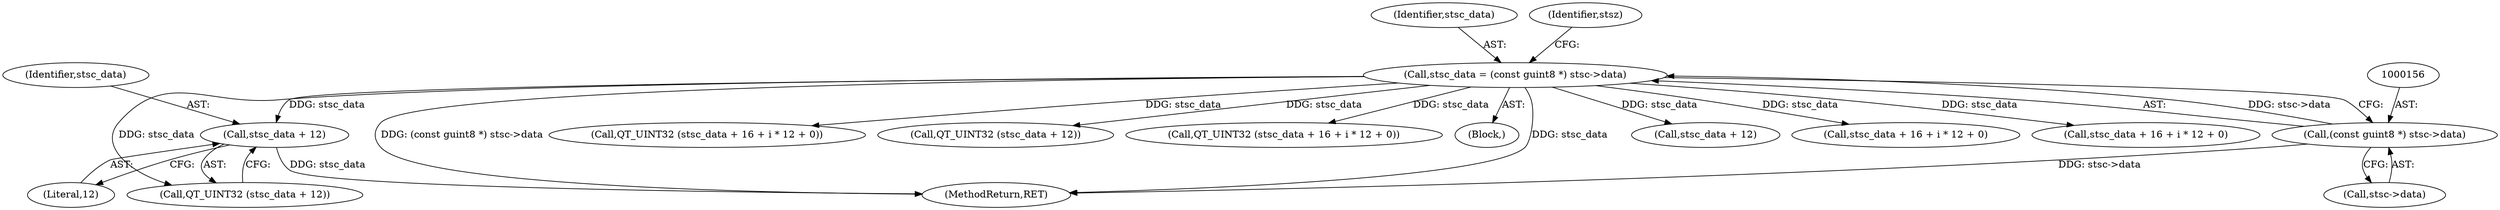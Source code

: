 digraph "0_gstreamer_bdc20b9baf13564d9a061343416395f8f9a92b53@pointer" {
"1000313" [label="(Call,stsc_data + 12)"];
"1000153" [label="(Call,stsc_data = (const guint8 *) stsc->data)"];
"1000155" [label="(Call,(const guint8 *) stsc->data)"];
"1000154" [label="(Identifier,stsc_data)"];
"1000313" [label="(Call,stsc_data + 12)"];
"1000153" [label="(Call,stsc_data = (const guint8 *) stsc->data)"];
"1000335" [label="(Call,QT_UINT32 (stsc_data + 16 + i * 12 + 0))"];
"1000709" [label="(Call,QT_UINT32 (stsc_data + 12))"];
"1000157" [label="(Call,stsc->data)"];
"1000739" [label="(Call,QT_UINT32 (stsc_data + 16 + i * 12 + 0))"];
"1000312" [label="(Call,QT_UINT32 (stsc_data + 12))"];
"1001044" [label="(MethodReturn,RET)"];
"1000121" [label="(Block,)"];
"1000710" [label="(Call,stsc_data + 12)"];
"1000163" [label="(Identifier,stsz)"];
"1000336" [label="(Call,stsc_data + 16 + i * 12 + 0)"];
"1000314" [label="(Identifier,stsc_data)"];
"1000740" [label="(Call,stsc_data + 16 + i * 12 + 0)"];
"1000315" [label="(Literal,12)"];
"1000155" [label="(Call,(const guint8 *) stsc->data)"];
"1000313" -> "1000312"  [label="AST: "];
"1000313" -> "1000315"  [label="CFG: "];
"1000314" -> "1000313"  [label="AST: "];
"1000315" -> "1000313"  [label="AST: "];
"1000312" -> "1000313"  [label="CFG: "];
"1000313" -> "1001044"  [label="DDG: stsc_data"];
"1000153" -> "1000313"  [label="DDG: stsc_data"];
"1000153" -> "1000121"  [label="AST: "];
"1000153" -> "1000155"  [label="CFG: "];
"1000154" -> "1000153"  [label="AST: "];
"1000155" -> "1000153"  [label="AST: "];
"1000163" -> "1000153"  [label="CFG: "];
"1000153" -> "1001044"  [label="DDG: (const guint8 *) stsc->data"];
"1000153" -> "1001044"  [label="DDG: stsc_data"];
"1000155" -> "1000153"  [label="DDG: stsc->data"];
"1000153" -> "1000312"  [label="DDG: stsc_data"];
"1000153" -> "1000335"  [label="DDG: stsc_data"];
"1000153" -> "1000336"  [label="DDG: stsc_data"];
"1000153" -> "1000709"  [label="DDG: stsc_data"];
"1000153" -> "1000710"  [label="DDG: stsc_data"];
"1000153" -> "1000739"  [label="DDG: stsc_data"];
"1000153" -> "1000740"  [label="DDG: stsc_data"];
"1000155" -> "1000157"  [label="CFG: "];
"1000156" -> "1000155"  [label="AST: "];
"1000157" -> "1000155"  [label="AST: "];
"1000155" -> "1001044"  [label="DDG: stsc->data"];
}
